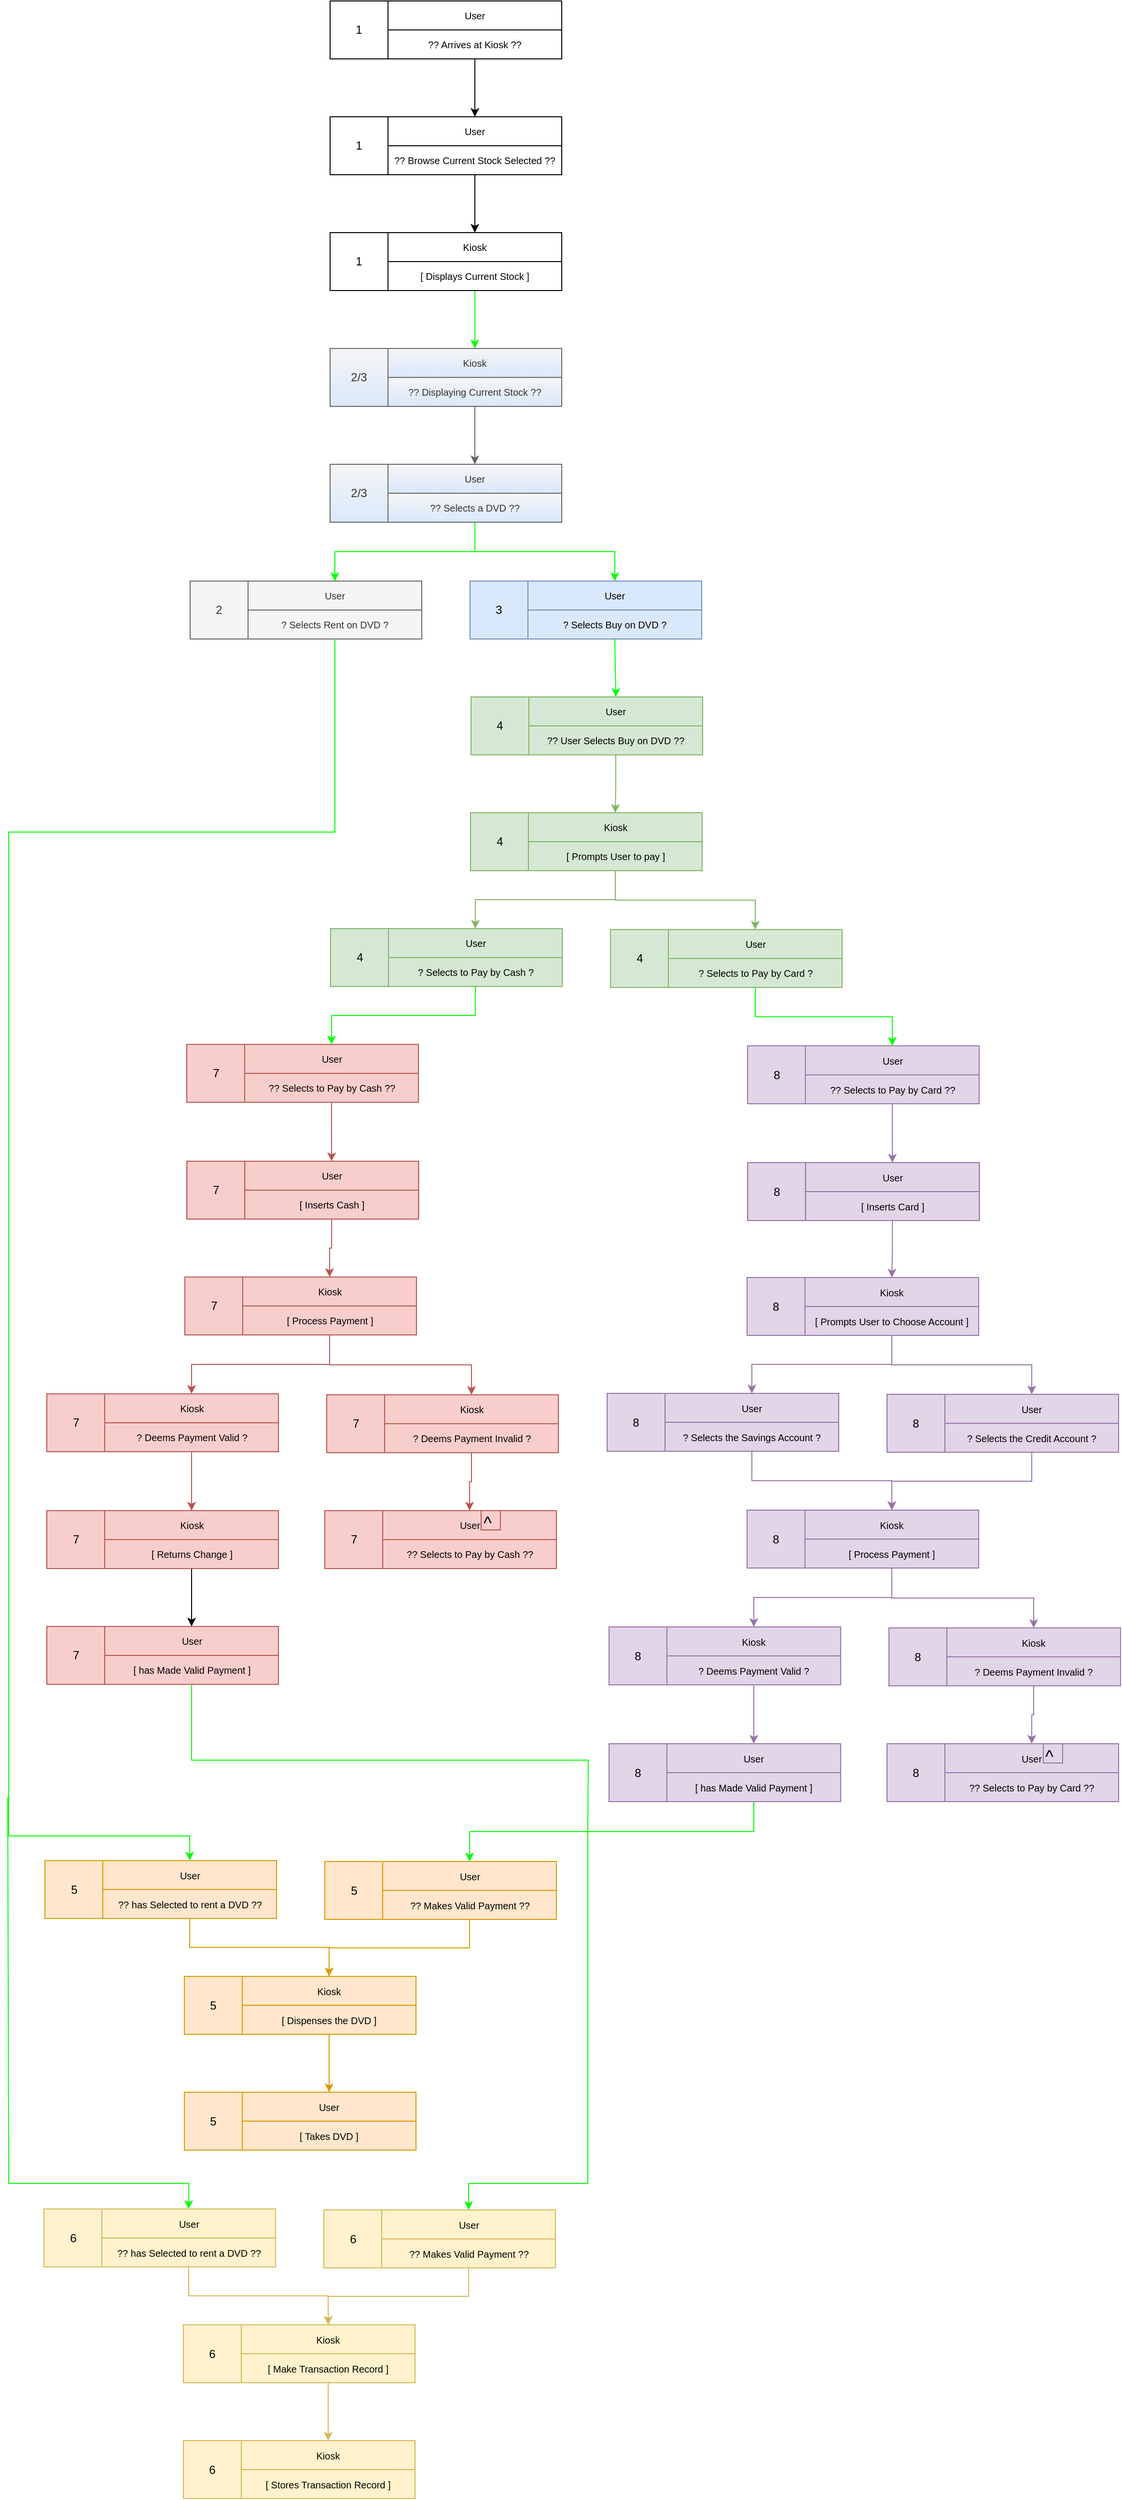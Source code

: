 <mxfile version="11.1.4" type="device"><diagram id="VW8h7AR9d6UCQnMIyFME" name="Page-1"><mxGraphModel dx="2249" dy="747" grid="1" gridSize="10" guides="1" tooltips="1" connect="1" arrows="1" fold="1" page="1" pageScale="1" pageWidth="827" pageHeight="1169" math="0" shadow="0"><root><mxCell id="0"/><mxCell id="1" parent="0"/><mxCell id="rNA3uLsN9g1m54qxnN43-1" value="" style="rounded=0;whiteSpace=wrap;html=1;" parent="1" vertex="1"><mxGeometry x="293" y="59" width="240" height="60" as="geometry"/></mxCell><mxCell id="rNA3uLsN9g1m54qxnN43-2" value="1&lt;span style=&quot;font-family: &amp;#34;helvetica&amp;#34; , &amp;#34;arial&amp;#34; , sans-serif ; font-size: 0px ; white-space: nowrap&quot;&gt;%3CmxGraphModel%3E%3Croot%3E%3CmxCell%20id%3D%220%22%2F%3E%3CmxCell%20id%3D%221%22%20parent%3D%220%22%2F%3E%3CmxCell%20id%3D%222%22%20value%3D%22%22%20style%3D%22rounded%3D0%3BwhiteSpace%3Dwrap%3Bhtml%3D1%3B%22%20vertex%3D%221%22%20parent%3D%221%22%3E%3CmxGeometry%20x%3D%22140%22%20y%3D%22110%22%20width%3D%22180%22%20height%3D%2230%22%20as%3D%22geometry%22%2F%3E%3C%2FmxCell%3E%3C%2Froot%3E%3C%2FmxGraphModel%3E&lt;/span&gt;" style="rounded=0;whiteSpace=wrap;html=1;" parent="1" vertex="1"><mxGeometry x="293" y="59" width="60" height="60" as="geometry"/></mxCell><mxCell id="rNA3uLsN9g1m54qxnN43-3" value="User" style="rounded=0;whiteSpace=wrap;html=1;fontSize=10;" parent="1" vertex="1"><mxGeometry x="353" y="59" width="180" height="30" as="geometry"/></mxCell><mxCell id="rNA3uLsN9g1m54qxnN43-13" style="edgeStyle=orthogonalEdgeStyle;rounded=0;orthogonalLoop=1;jettySize=auto;html=1;exitX=0.5;exitY=1;exitDx=0;exitDy=0;entryX=0.5;entryY=0;entryDx=0;entryDy=0;fontSize=10;" parent="1" source="rNA3uLsN9g1m54qxnN43-4" target="rNA3uLsN9g1m54qxnN43-7" edge="1"><mxGeometry relative="1" as="geometry"/></mxCell><mxCell id="rNA3uLsN9g1m54qxnN43-4" value="?? Arrives at Kiosk ??" style="rounded=0;whiteSpace=wrap;html=1;fontSize=10;" parent="1" vertex="1"><mxGeometry x="353" y="89" width="180" height="30" as="geometry"/></mxCell><mxCell id="rNA3uLsN9g1m54qxnN43-5" value="" style="rounded=0;whiteSpace=wrap;html=1;" parent="1" vertex="1"><mxGeometry x="293" y="179" width="240" height="60" as="geometry"/></mxCell><mxCell id="rNA3uLsN9g1m54qxnN43-6" value="1&lt;span style=&quot;font-family: &amp;#34;helvetica&amp;#34; , &amp;#34;arial&amp;#34; , sans-serif ; font-size: 0px ; white-space: nowrap&quot;&gt;%3CmxGraphModel%3E%3Croot%3E%3CmxCell%20id%3D%220%22%2F%3E%3CmxCell%20id%3D%221%22%20parent%3D%220%22%2F%3E%3CmxCell%20id%3D%222%22%20value%3D%22%22%20style%3D%22rounded%3D0%3BwhiteSpace%3Dwrap%3Bhtml%3D1%3B%22%20vertex%3D%221%22%20parent%3D%221%22%3E%3CmxGeometry%20x%3D%22140%22%20y%3D%22110%22%20width%3D%22180%22%20height%3D%2230%22%20as%3D%22geometry%22%2F%3E%3C%2FmxCell%3E%3C%2Froot%3E%3C%2FmxGraphModel%3E&lt;/span&gt;" style="rounded=0;whiteSpace=wrap;html=1;" parent="1" vertex="1"><mxGeometry x="293" y="179" width="60" height="60" as="geometry"/></mxCell><mxCell id="rNA3uLsN9g1m54qxnN43-7" value="User" style="rounded=0;whiteSpace=wrap;html=1;fontSize=10;" parent="1" vertex="1"><mxGeometry x="353" y="179" width="180" height="30" as="geometry"/></mxCell><mxCell id="rNA3uLsN9g1m54qxnN43-14" style="edgeStyle=orthogonalEdgeStyle;rounded=0;orthogonalLoop=1;jettySize=auto;html=1;exitX=0.5;exitY=1;exitDx=0;exitDy=0;fontSize=10;" parent="1" source="rNA3uLsN9g1m54qxnN43-8" target="rNA3uLsN9g1m54qxnN43-11" edge="1"><mxGeometry relative="1" as="geometry"/></mxCell><mxCell id="rNA3uLsN9g1m54qxnN43-8" value="?? Browse Current Stock Selected ??" style="rounded=0;whiteSpace=wrap;html=1;fontSize=10;" parent="1" vertex="1"><mxGeometry x="353" y="209" width="180" height="30" as="geometry"/></mxCell><mxCell id="rNA3uLsN9g1m54qxnN43-9" value="" style="rounded=0;whiteSpace=wrap;html=1;" parent="1" vertex="1"><mxGeometry x="293" y="299" width="240" height="60" as="geometry"/></mxCell><mxCell id="rNA3uLsN9g1m54qxnN43-10" value="1&lt;span style=&quot;font-family: &amp;#34;helvetica&amp;#34; , &amp;#34;arial&amp;#34; , sans-serif ; font-size: 0px ; white-space: nowrap&quot;&gt;%3CmxGraphModel%3E%3Croot%3E%3CmxCell%20id%3D%220%22%2F%3E%3CmxCell%20id%3D%221%22%20parent%3D%220%22%2F%3E%3CmxCell%20id%3D%222%22%20value%3D%22%22%20style%3D%22rounded%3D0%3BwhiteSpace%3Dwrap%3Bhtml%3D1%3B%22%20vertex%3D%221%22%20parent%3D%221%22%3E%3CmxGeometry%20x%3D%22140%22%20y%3D%22110%22%20width%3D%22180%22%20height%3D%2230%22%20as%3D%22geometry%22%2F%3E%3C%2FmxCell%3E%3C%2Froot%3E%3C%2FmxGraphModel%3E&lt;/span&gt;" style="rounded=0;whiteSpace=wrap;html=1;" parent="1" vertex="1"><mxGeometry x="293" y="299" width="60" height="60" as="geometry"/></mxCell><mxCell id="rNA3uLsN9g1m54qxnN43-11" value="Kiosk" style="rounded=0;whiteSpace=wrap;html=1;fontSize=10;" parent="1" vertex="1"><mxGeometry x="353" y="299" width="180" height="30" as="geometry"/></mxCell><mxCell id="ObKCHX8aBYEaE3utjzhv-15" style="edgeStyle=orthogonalEdgeStyle;rounded=0;jumpStyle=arc;orthogonalLoop=1;jettySize=auto;html=1;exitX=0.5;exitY=1;exitDx=0;exitDy=0;entryX=0.5;entryY=0;entryDx=0;entryDy=0;fillColor=#1ba1e2;strokeColor=#00FF00;" edge="1" parent="1" source="rNA3uLsN9g1m54qxnN43-12" target="ObKCHX8aBYEaE3utjzhv-12"><mxGeometry relative="1" as="geometry"/></mxCell><mxCell id="rNA3uLsN9g1m54qxnN43-12" value="[ Displays Current Stock ]" style="rounded=0;whiteSpace=wrap;html=1;fontSize=10;" parent="1" vertex="1"><mxGeometry x="353" y="329" width="180" height="30" as="geometry"/></mxCell><mxCell id="ObKCHX8aBYEaE3utjzhv-1" value="" style="rounded=0;whiteSpace=wrap;html=1;fillColor=#f5f5f5;strokeColor=#666666;fontColor=#333333;gradientColor=#DAE8FC;" vertex="1" parent="1"><mxGeometry x="293" y="539" width="240" height="60" as="geometry"/></mxCell><mxCell id="ObKCHX8aBYEaE3utjzhv-2" value="2/3" style="rounded=0;whiteSpace=wrap;html=1;fillColor=#F5F5F5;strokeColor=#666666;fontColor=#333333;gradientColor=#DAE8FC;" vertex="1" parent="1"><mxGeometry x="293" y="539" width="60" height="60" as="geometry"/></mxCell><mxCell id="ObKCHX8aBYEaE3utjzhv-3" value="User" style="rounded=0;whiteSpace=wrap;html=1;fontSize=10;fillColor=#f5f5f5;strokeColor=#666666;fontColor=#333333;gradientColor=#DAE8FC;" vertex="1" parent="1"><mxGeometry x="353" y="539" width="180" height="30" as="geometry"/></mxCell><mxCell id="ObKCHX8aBYEaE3utjzhv-5" value="?? Selects a DVD ??" style="rounded=0;whiteSpace=wrap;html=1;fontSize=10;fillColor=#f5f5f5;strokeColor=#666666;fontColor=#333333;gradientColor=#DAE8FC;" vertex="1" parent="1"><mxGeometry x="353" y="569" width="180" height="30" as="geometry"/></mxCell><mxCell id="ObKCHX8aBYEaE3utjzhv-6" value="" style="rounded=0;whiteSpace=wrap;html=1;fillColor=#f5f5f5;strokeColor=#666666;fontColor=#333333;" vertex="1" parent="1"><mxGeometry x="148" y="660" width="240" height="60" as="geometry"/></mxCell><mxCell id="ObKCHX8aBYEaE3utjzhv-7" value="2" style="rounded=0;whiteSpace=wrap;html=1;fillColor=#f5f5f5;strokeColor=#666666;fontColor=#333333;" vertex="1" parent="1"><mxGeometry x="148" y="660" width="60" height="60" as="geometry"/></mxCell><mxCell id="ObKCHX8aBYEaE3utjzhv-8" value="User" style="rounded=0;whiteSpace=wrap;html=1;fontSize=10;fillColor=#f5f5f5;strokeColor=#666666;fontColor=#333333;" vertex="1" parent="1"><mxGeometry x="208" y="660" width="180" height="30" as="geometry"/></mxCell><mxCell id="ObKCHX8aBYEaE3utjzhv-9" value="? Selects Rent on DVD ?" style="rounded=0;whiteSpace=wrap;html=1;fontSize=10;fillColor=#f5f5f5;strokeColor=#666666;fontColor=#333333;" vertex="1" parent="1"><mxGeometry x="208" y="690" width="180" height="30" as="geometry"/></mxCell><mxCell id="ObKCHX8aBYEaE3utjzhv-10" value="" style="rounded=0;whiteSpace=wrap;html=1;fillColor=#f5f5f5;strokeColor=#666666;fontColor=#333333;gradientColor=#DAE8FC;" vertex="1" parent="1"><mxGeometry x="293" y="419" width="240" height="60" as="geometry"/></mxCell><mxCell id="ObKCHX8aBYEaE3utjzhv-11" value="2/3" style="rounded=0;whiteSpace=wrap;html=1;fillColor=#f5f5f5;strokeColor=#666666;fontColor=#333333;gradientColor=#DAE8FC;" vertex="1" parent="1"><mxGeometry x="293" y="419" width="60" height="60" as="geometry"/></mxCell><mxCell id="ObKCHX8aBYEaE3utjzhv-12" value="Kiosk" style="rounded=0;whiteSpace=wrap;html=1;fontSize=10;fillColor=#f5f5f5;strokeColor=#666666;fontColor=#333333;gradientColor=#DAE8FC;" vertex="1" parent="1"><mxGeometry x="353" y="419" width="180" height="30" as="geometry"/></mxCell><mxCell id="ObKCHX8aBYEaE3utjzhv-13" style="edgeStyle=orthogonalEdgeStyle;rounded=0;orthogonalLoop=1;jettySize=auto;html=1;exitX=0.5;exitY=1;exitDx=0;exitDy=0;entryX=0.5;entryY=0;entryDx=0;entryDy=0;fontSize=10;fillColor=#f5f5f5;strokeColor=#666666;" edge="1" parent="1" source="ObKCHX8aBYEaE3utjzhv-14" target="ObKCHX8aBYEaE3utjzhv-3"><mxGeometry relative="1" as="geometry"/></mxCell><mxCell id="ObKCHX8aBYEaE3utjzhv-14" value="?? Displaying Current Stock ??" style="rounded=0;whiteSpace=wrap;html=1;fontSize=10;fillColor=#f5f5f5;strokeColor=#666666;fontColor=#333333;gradientColor=#DAE8FC;" vertex="1" parent="1"><mxGeometry x="353" y="449" width="180" height="30" as="geometry"/></mxCell><mxCell id="ObKCHX8aBYEaE3utjzhv-21" value="" style="rounded=0;whiteSpace=wrap;html=1;fillColor=#dae8fc;strokeColor=#6c8ebf;" vertex="1" parent="1"><mxGeometry x="438" y="660" width="240" height="60" as="geometry"/></mxCell><mxCell id="ObKCHX8aBYEaE3utjzhv-22" value="3" style="rounded=0;whiteSpace=wrap;html=1;fillColor=#dae8fc;strokeColor=#6c8ebf;" vertex="1" parent="1"><mxGeometry x="438" y="660" width="60" height="60" as="geometry"/></mxCell><mxCell id="ObKCHX8aBYEaE3utjzhv-23" value="User" style="rounded=0;whiteSpace=wrap;html=1;fontSize=10;fillColor=#DAE8FC;strokeColor=#6c8ebf;gradientColor=none;" vertex="1" parent="1"><mxGeometry x="498" y="660" width="180" height="30" as="geometry"/></mxCell><mxCell id="ObKCHX8aBYEaE3utjzhv-24" value="? Selects Buy on DVD ?" style="rounded=0;whiteSpace=wrap;html=1;fontSize=10;fillColor=#dae8fc;strokeColor=#6c8ebf;" vertex="1" parent="1"><mxGeometry x="498" y="690" width="180" height="30" as="geometry"/></mxCell><mxCell id="ObKCHX8aBYEaE3utjzhv-32" style="edgeStyle=orthogonalEdgeStyle;rounded=0;jumpStyle=arc;orthogonalLoop=1;jettySize=auto;html=1;exitX=0.5;exitY=1;exitDx=0;exitDy=0;entryX=0.5;entryY=0;entryDx=0;entryDy=0;fillColor=#1ba1e2;strokeColor=#00FF00;" edge="1" parent="1" source="ObKCHX8aBYEaE3utjzhv-5" target="ObKCHX8aBYEaE3utjzhv-23"><mxGeometry relative="1" as="geometry"><mxPoint x="453.138" y="368.793" as="sourcePoint"/><mxPoint x="453.138" y="428.793" as="targetPoint"/></mxGeometry></mxCell><mxCell id="ObKCHX8aBYEaE3utjzhv-33" style="edgeStyle=orthogonalEdgeStyle;rounded=0;jumpStyle=arc;orthogonalLoop=1;jettySize=auto;html=1;exitX=0.5;exitY=1;exitDx=0;exitDy=0;entryX=0.5;entryY=0;entryDx=0;entryDy=0;fillColor=#1ba1e2;strokeColor=#00FF00;" edge="1" parent="1" source="ObKCHX8aBYEaE3utjzhv-5" target="ObKCHX8aBYEaE3utjzhv-8"><mxGeometry relative="1" as="geometry"><mxPoint x="453.138" y="608.793" as="sourcePoint"/><mxPoint x="597.966" y="670.172" as="targetPoint"/></mxGeometry></mxCell><mxCell id="ObKCHX8aBYEaE3utjzhv-36" value="" style="rounded=0;whiteSpace=wrap;html=1;fillColor=#d5e8d4;strokeColor=#82b366;" vertex="1" parent="1"><mxGeometry x="438.5" y="900.017" width="240" height="60" as="geometry"/></mxCell><mxCell id="ObKCHX8aBYEaE3utjzhv-37" value="4" style="rounded=0;whiteSpace=wrap;html=1;fillColor=#d5e8d4;strokeColor=#82b366;" vertex="1" parent="1"><mxGeometry x="438.5" y="900.017" width="60" height="60" as="geometry"/></mxCell><mxCell id="ObKCHX8aBYEaE3utjzhv-38" value="Kiosk" style="rounded=0;whiteSpace=wrap;html=1;fontSize=10;fillColor=#d5e8d4;strokeColor=#82b366;" vertex="1" parent="1"><mxGeometry x="498.5" y="900.017" width="180" height="30" as="geometry"/></mxCell><mxCell id="ObKCHX8aBYEaE3utjzhv-39" style="edgeStyle=orthogonalEdgeStyle;rounded=0;orthogonalLoop=1;jettySize=auto;html=1;exitX=0.5;exitY=1;exitDx=0;exitDy=0;entryX=0.5;entryY=0;entryDx=0;entryDy=0;fontSize=10;fillColor=#d5e8d4;strokeColor=#82b366;" edge="1" parent="1" source="ObKCHX8aBYEaE3utjzhv-41" target="ObKCHX8aBYEaE3utjzhv-49"><mxGeometry relative="1" as="geometry"/></mxCell><mxCell id="ObKCHX8aBYEaE3utjzhv-40" style="edgeStyle=orthogonalEdgeStyle;rounded=0;orthogonalLoop=1;jettySize=auto;html=1;exitX=0.5;exitY=1;exitDx=0;exitDy=0;entryX=0.5;entryY=0;entryDx=0;entryDy=0;fontSize=10;fillColor=#d5e8d4;strokeColor=#82b366;" edge="1" parent="1" source="ObKCHX8aBYEaE3utjzhv-41" target="ObKCHX8aBYEaE3utjzhv-53"><mxGeometry relative="1" as="geometry"/></mxCell><mxCell id="ObKCHX8aBYEaE3utjzhv-41" value="[ Prompts User to pay ]" style="rounded=0;whiteSpace=wrap;html=1;fontSize=10;fillColor=#d5e8d4;strokeColor=#82b366;" vertex="1" parent="1"><mxGeometry x="498.5" y="930.017" width="180" height="30" as="geometry"/></mxCell><mxCell id="ObKCHX8aBYEaE3utjzhv-42" value="" style="rounded=0;whiteSpace=wrap;html=1;fillColor=#d5e8d4;strokeColor=#82b366;" vertex="1" parent="1"><mxGeometry x="439" y="780.017" width="240" height="60" as="geometry"/></mxCell><mxCell id="ObKCHX8aBYEaE3utjzhv-43" value="4" style="rounded=0;whiteSpace=wrap;html=1;fillColor=#d5e8d4;strokeColor=#82b366;" vertex="1" parent="1"><mxGeometry x="439" y="780.017" width="60" height="60" as="geometry"/></mxCell><mxCell id="ObKCHX8aBYEaE3utjzhv-44" value="User" style="rounded=0;whiteSpace=wrap;html=1;fontSize=10;fillColor=#d5e8d4;strokeColor=#82b366;" vertex="1" parent="1"><mxGeometry x="499" y="780.017" width="180" height="30" as="geometry"/></mxCell><mxCell id="ObKCHX8aBYEaE3utjzhv-45" style="edgeStyle=orthogonalEdgeStyle;rounded=0;orthogonalLoop=1;jettySize=auto;html=1;entryX=0.5;entryY=0;entryDx=0;entryDy=0;fontSize=10;fillColor=#d5e8d4;strokeColor=#82b366;" edge="1" parent="1" source="ObKCHX8aBYEaE3utjzhv-46" target="ObKCHX8aBYEaE3utjzhv-38"><mxGeometry relative="1" as="geometry"/></mxCell><mxCell id="ObKCHX8aBYEaE3utjzhv-46" value="?? User Selects Buy on DVD ??" style="rounded=0;whiteSpace=wrap;html=1;fontSize=10;fillColor=#d5e8d4;strokeColor=#82b366;" vertex="1" parent="1"><mxGeometry x="499" y="810.017" width="180" height="30" as="geometry"/></mxCell><mxCell id="ObKCHX8aBYEaE3utjzhv-47" value="" style="rounded=0;whiteSpace=wrap;html=1;fillColor=#d5e8d4;strokeColor=#82b366;" vertex="1" parent="1"><mxGeometry x="293.5" y="1020.017" width="240" height="60" as="geometry"/></mxCell><mxCell id="ObKCHX8aBYEaE3utjzhv-48" value="4" style="rounded=0;whiteSpace=wrap;html=1;fillColor=#d5e8d4;strokeColor=#82b366;" vertex="1" parent="1"><mxGeometry x="293.5" y="1020.017" width="60" height="60" as="geometry"/></mxCell><mxCell id="ObKCHX8aBYEaE3utjzhv-49" value="User" style="rounded=0;whiteSpace=wrap;html=1;fontSize=10;fillColor=#d5e8d4;strokeColor=#82b366;" vertex="1" parent="1"><mxGeometry x="353.5" y="1020.017" width="180" height="30" as="geometry"/></mxCell><mxCell id="ObKCHX8aBYEaE3utjzhv-50" value="? Selects to Pay by Cash ?" style="rounded=0;whiteSpace=wrap;html=1;fontSize=10;fillColor=#d5e8d4;strokeColor=#82b366;" vertex="1" parent="1"><mxGeometry x="353.5" y="1050.017" width="180" height="30" as="geometry"/></mxCell><mxCell id="ObKCHX8aBYEaE3utjzhv-51" value="" style="rounded=0;whiteSpace=wrap;html=1;fillColor=#d5e8d4;strokeColor=#82b366;" vertex="1" parent="1"><mxGeometry x="583.5" y="1021.017" width="240" height="60" as="geometry"/></mxCell><mxCell id="ObKCHX8aBYEaE3utjzhv-52" value="4" style="rounded=0;whiteSpace=wrap;html=1;fillColor=#d5e8d4;strokeColor=#82b366;" vertex="1" parent="1"><mxGeometry x="583.5" y="1021.017" width="60" height="60" as="geometry"/></mxCell><mxCell id="ObKCHX8aBYEaE3utjzhv-53" value="User" style="rounded=0;whiteSpace=wrap;html=1;fontSize=10;fillColor=#d5e8d4;strokeColor=#82b366;" vertex="1" parent="1"><mxGeometry x="643.5" y="1021.017" width="180" height="30" as="geometry"/></mxCell><mxCell id="ObKCHX8aBYEaE3utjzhv-54" value="? Selects to Pay by Card ?" style="rounded=0;whiteSpace=wrap;html=1;fontSize=10;fillColor=#d5e8d4;strokeColor=#82b366;" vertex="1" parent="1"><mxGeometry x="643.5" y="1051.017" width="180" height="30" as="geometry"/></mxCell><mxCell id="ObKCHX8aBYEaE3utjzhv-55" value="" style="rounded=0;whiteSpace=wrap;html=1;fillColor=#f8cecc;strokeColor=#b85450;" vertex="1" parent="1"><mxGeometry x="144.5" y="1140" width="240" height="60" as="geometry"/></mxCell><mxCell id="ObKCHX8aBYEaE3utjzhv-56" value="7" style="rounded=0;whiteSpace=wrap;html=1;fillColor=#f8cecc;strokeColor=#b85450;" vertex="1" parent="1"><mxGeometry x="144.5" y="1140" width="60" height="60" as="geometry"/></mxCell><mxCell id="ObKCHX8aBYEaE3utjzhv-57" value="User" style="rounded=0;whiteSpace=wrap;html=1;fontSize=10;fillColor=#f8cecc;strokeColor=#b85450;" vertex="1" parent="1"><mxGeometry x="204.5" y="1140" width="180" height="30" as="geometry"/></mxCell><mxCell id="ObKCHX8aBYEaE3utjzhv-58" style="edgeStyle=orthogonalEdgeStyle;rounded=0;orthogonalLoop=1;jettySize=auto;html=1;exitX=0.5;exitY=1;exitDx=0;exitDy=0;fontSize=10;fillColor=#f8cecc;strokeColor=#b85450;" edge="1" parent="1" source="ObKCHX8aBYEaE3utjzhv-59" target="ObKCHX8aBYEaE3utjzhv-62"><mxGeometry relative="1" as="geometry"/></mxCell><mxCell id="ObKCHX8aBYEaE3utjzhv-59" value="?? Selects to Pay by Cash ??" style="rounded=0;whiteSpace=wrap;html=1;fontSize=10;fillColor=#f8cecc;strokeColor=#b85450;" vertex="1" parent="1"><mxGeometry x="204.5" y="1170" width="180" height="30" as="geometry"/></mxCell><mxCell id="ObKCHX8aBYEaE3utjzhv-60" value="" style="rounded=0;whiteSpace=wrap;html=1;fillColor=#f8cecc;strokeColor=#b85450;" vertex="1" parent="1"><mxGeometry x="144.643" y="1261" width="240" height="60" as="geometry"/></mxCell><mxCell id="ObKCHX8aBYEaE3utjzhv-61" value="7" style="rounded=0;whiteSpace=wrap;html=1;fillColor=#f8cecc;strokeColor=#b85450;" vertex="1" parent="1"><mxGeometry x="144.643" y="1261" width="60" height="60" as="geometry"/></mxCell><mxCell id="ObKCHX8aBYEaE3utjzhv-62" value="User" style="rounded=0;whiteSpace=wrap;html=1;fontSize=10;fillColor=#f8cecc;strokeColor=#b85450;" vertex="1" parent="1"><mxGeometry x="204.643" y="1261" width="180" height="30" as="geometry"/></mxCell><mxCell id="ObKCHX8aBYEaE3utjzhv-63" style="edgeStyle=orthogonalEdgeStyle;rounded=0;orthogonalLoop=1;jettySize=auto;html=1;exitX=0.5;exitY=1;exitDx=0;exitDy=0;entryX=0.5;entryY=0;entryDx=0;entryDy=0;fontSize=10;fillColor=#f8cecc;strokeColor=#b85450;" edge="1" parent="1" source="ObKCHX8aBYEaE3utjzhv-64" target="ObKCHX8aBYEaE3utjzhv-67"><mxGeometry relative="1" as="geometry"/></mxCell><mxCell id="ObKCHX8aBYEaE3utjzhv-64" value="[ Inserts Cash ]" style="rounded=0;whiteSpace=wrap;html=1;fontSize=10;fillColor=#f8cecc;strokeColor=#b85450;" vertex="1" parent="1"><mxGeometry x="204.643" y="1291" width="180" height="30" as="geometry"/></mxCell><mxCell id="ObKCHX8aBYEaE3utjzhv-65" value="" style="rounded=0;whiteSpace=wrap;html=1;fillColor=#f8cecc;strokeColor=#b85450;" vertex="1" parent="1"><mxGeometry x="142.5" y="1381" width="240" height="60" as="geometry"/></mxCell><mxCell id="ObKCHX8aBYEaE3utjzhv-66" value="7" style="rounded=0;whiteSpace=wrap;html=1;fillColor=#f8cecc;strokeColor=#b85450;" vertex="1" parent="1"><mxGeometry x="142.5" y="1381" width="60" height="60" as="geometry"/></mxCell><mxCell id="ObKCHX8aBYEaE3utjzhv-67" value="Kiosk" style="rounded=0;whiteSpace=wrap;html=1;fontSize=10;fillColor=#f8cecc;strokeColor=#b85450;" vertex="1" parent="1"><mxGeometry x="202.5" y="1381" width="180" height="30" as="geometry"/></mxCell><mxCell id="ObKCHX8aBYEaE3utjzhv-68" style="edgeStyle=orthogonalEdgeStyle;rounded=0;orthogonalLoop=1;jettySize=auto;html=1;exitX=0.5;exitY=1;exitDx=0;exitDy=0;entryX=0.5;entryY=0;entryDx=0;entryDy=0;fontSize=10;fillColor=#f8cecc;strokeColor=#b85450;" edge="1" parent="1" source="ObKCHX8aBYEaE3utjzhv-70" target="ObKCHX8aBYEaE3utjzhv-78"><mxGeometry relative="1" as="geometry"/></mxCell><mxCell id="ObKCHX8aBYEaE3utjzhv-69" style="edgeStyle=orthogonalEdgeStyle;rounded=0;orthogonalLoop=1;jettySize=auto;html=1;exitX=0.5;exitY=1;exitDx=0;exitDy=0;entryX=0.5;entryY=0;entryDx=0;entryDy=0;fontSize=10;fillColor=#f8cecc;strokeColor=#b85450;" edge="1" parent="1" source="ObKCHX8aBYEaE3utjzhv-70" target="ObKCHX8aBYEaE3utjzhv-73"><mxGeometry relative="1" as="geometry"/></mxCell><mxCell id="ObKCHX8aBYEaE3utjzhv-70" value="[ Process Payment ]" style="rounded=0;whiteSpace=wrap;html=1;fontSize=10;fillColor=#f8cecc;strokeColor=#b85450;" vertex="1" parent="1"><mxGeometry x="202.5" y="1411" width="180" height="30" as="geometry"/></mxCell><mxCell id="ObKCHX8aBYEaE3utjzhv-71" value="" style="rounded=0;whiteSpace=wrap;html=1;fillColor=#f8cecc;strokeColor=#b85450;" vertex="1" parent="1"><mxGeometry x="-0.5" y="1502" width="240" height="60" as="geometry"/></mxCell><mxCell id="ObKCHX8aBYEaE3utjzhv-72" value="7" style="rounded=0;whiteSpace=wrap;html=1;fillColor=#f8cecc;strokeColor=#b85450;" vertex="1" parent="1"><mxGeometry x="-0.5" y="1502" width="60" height="60" as="geometry"/></mxCell><mxCell id="ObKCHX8aBYEaE3utjzhv-73" value="Kiosk" style="rounded=0;whiteSpace=wrap;html=1;fontSize=10;fillColor=#f8cecc;strokeColor=#b85450;" vertex="1" parent="1"><mxGeometry x="59.5" y="1502" width="180" height="30" as="geometry"/></mxCell><mxCell id="ObKCHX8aBYEaE3utjzhv-74" style="edgeStyle=orthogonalEdgeStyle;rounded=0;orthogonalLoop=1;jettySize=auto;html=1;exitX=0.5;exitY=1;exitDx=0;exitDy=0;fontSize=10;fillColor=#f8cecc;strokeColor=#b85450;" edge="1" parent="1" source="ObKCHX8aBYEaE3utjzhv-75" target="ObKCHX8aBYEaE3utjzhv-87"><mxGeometry relative="1" as="geometry"/></mxCell><mxCell id="ObKCHX8aBYEaE3utjzhv-75" value="? Deems Payment Valid ?" style="rounded=0;whiteSpace=wrap;html=1;fontSize=10;fillColor=#f8cecc;strokeColor=#b85450;" vertex="1" parent="1"><mxGeometry x="59.5" y="1532" width="180" height="30" as="geometry"/></mxCell><mxCell id="ObKCHX8aBYEaE3utjzhv-76" value="" style="rounded=0;whiteSpace=wrap;html=1;fillColor=#f8cecc;strokeColor=#b85450;" vertex="1" parent="1"><mxGeometry x="289.5" y="1503" width="240" height="60" as="geometry"/></mxCell><mxCell id="ObKCHX8aBYEaE3utjzhv-77" value="7" style="rounded=0;whiteSpace=wrap;html=1;fillColor=#f8cecc;strokeColor=#b85450;" vertex="1" parent="1"><mxGeometry x="289.5" y="1503" width="60" height="60" as="geometry"/></mxCell><mxCell id="ObKCHX8aBYEaE3utjzhv-78" value="Kiosk" style="rounded=0;whiteSpace=wrap;html=1;fontSize=10;fillColor=#f8cecc;strokeColor=#b85450;" vertex="1" parent="1"><mxGeometry x="349.5" y="1503" width="180" height="30" as="geometry"/></mxCell><mxCell id="ObKCHX8aBYEaE3utjzhv-79" style="edgeStyle=orthogonalEdgeStyle;rounded=0;orthogonalLoop=1;jettySize=auto;html=1;exitX=0.5;exitY=1;exitDx=0;exitDy=0;fontSize=10;fillColor=#f8cecc;strokeColor=#b85450;" edge="1" parent="1" source="ObKCHX8aBYEaE3utjzhv-80" target="ObKCHX8aBYEaE3utjzhv-83"><mxGeometry relative="1" as="geometry"/></mxCell><mxCell id="ObKCHX8aBYEaE3utjzhv-80" value="? Deems Payment Invalid ?" style="rounded=0;whiteSpace=wrap;html=1;fontSize=10;fillColor=#f8cecc;strokeColor=#b85450;" vertex="1" parent="1"><mxGeometry x="349.5" y="1533" width="180" height="30" as="geometry"/></mxCell><mxCell id="ObKCHX8aBYEaE3utjzhv-81" value="" style="rounded=0;whiteSpace=wrap;html=1;fillColor=#f8cecc;strokeColor=#b85450;" vertex="1" parent="1"><mxGeometry x="287.5" y="1623" width="240" height="60" as="geometry"/></mxCell><mxCell id="ObKCHX8aBYEaE3utjzhv-82" value="7" style="rounded=0;whiteSpace=wrap;html=1;fillColor=#f8cecc;strokeColor=#b85450;" vertex="1" parent="1"><mxGeometry x="287.5" y="1623" width="60" height="60" as="geometry"/></mxCell><mxCell id="ObKCHX8aBYEaE3utjzhv-83" value="User" style="rounded=0;whiteSpace=wrap;html=1;fontSize=10;fillColor=#f8cecc;strokeColor=#b85450;" vertex="1" parent="1"><mxGeometry x="347.5" y="1623" width="180" height="30" as="geometry"/></mxCell><mxCell id="ObKCHX8aBYEaE3utjzhv-84" value="?? Selects to Pay by Cash ??" style="rounded=0;whiteSpace=wrap;html=1;fontSize=10;fillColor=#f8cecc;strokeColor=#b85450;" vertex="1" parent="1"><mxGeometry x="347.5" y="1653" width="180" height="30" as="geometry"/></mxCell><mxCell id="ObKCHX8aBYEaE3utjzhv-85" value="" style="rounded=0;whiteSpace=wrap;html=1;fillColor=#f8cecc;strokeColor=#b85450;" vertex="1" parent="1"><mxGeometry x="-0.5" y="1623" width="240" height="60" as="geometry"/></mxCell><mxCell id="ObKCHX8aBYEaE3utjzhv-86" value="7" style="rounded=0;whiteSpace=wrap;html=1;fillColor=#f8cecc;strokeColor=#b85450;" vertex="1" parent="1"><mxGeometry x="-0.5" y="1623" width="60" height="60" as="geometry"/></mxCell><mxCell id="ObKCHX8aBYEaE3utjzhv-87" value="Kiosk" style="rounded=0;whiteSpace=wrap;html=1;fontSize=10;fillColor=#f8cecc;strokeColor=#b85450;" vertex="1" parent="1"><mxGeometry x="59.5" y="1623" width="180" height="30" as="geometry"/></mxCell><mxCell id="ObKCHX8aBYEaE3utjzhv-88" style="edgeStyle=orthogonalEdgeStyle;rounded=0;orthogonalLoop=1;jettySize=auto;html=1;exitX=0.5;exitY=1;exitDx=0;exitDy=0;entryX=0.5;entryY=0;entryDx=0;entryDy=0;fontSize=10;" edge="1" parent="1" source="ObKCHX8aBYEaE3utjzhv-89" target="ObKCHX8aBYEaE3utjzhv-93"><mxGeometry relative="1" as="geometry"/></mxCell><mxCell id="ObKCHX8aBYEaE3utjzhv-89" value="[ Returns Change ]" style="rounded=0;whiteSpace=wrap;html=1;fontSize=10;fillColor=#f8cecc;strokeColor=#b85450;" vertex="1" parent="1"><mxGeometry x="59.5" y="1653" width="180" height="30" as="geometry"/></mxCell><mxCell id="ObKCHX8aBYEaE3utjzhv-90" value="&lt;font style=&quot;font-size: 18px&quot;&gt;^&lt;/font&gt;" style="text;html=1;resizable=0;points=[];autosize=1;align=left;verticalAlign=top;spacingTop=-4;fontSize=10;fillColor=#f8cecc;strokeColor=#b85450;" vertex="1" parent="1"><mxGeometry x="449.5" y="1623" width="20" height="20" as="geometry"/></mxCell><mxCell id="ObKCHX8aBYEaE3utjzhv-91" value="" style="rounded=0;whiteSpace=wrap;html=1;fillColor=#f8cecc;strokeColor=#b85450;" vertex="1" parent="1"><mxGeometry x="-0.5" y="1743" width="240" height="60" as="geometry"/></mxCell><mxCell id="ObKCHX8aBYEaE3utjzhv-92" value="7" style="rounded=0;whiteSpace=wrap;html=1;fillColor=#f8cecc;strokeColor=#b85450;" vertex="1" parent="1"><mxGeometry x="-0.5" y="1743" width="60" height="60" as="geometry"/></mxCell><mxCell id="ObKCHX8aBYEaE3utjzhv-93" value="User" style="rounded=0;whiteSpace=wrap;html=1;fontSize=10;fillColor=#f8cecc;strokeColor=#b85450;" vertex="1" parent="1"><mxGeometry x="59.5" y="1743" width="180" height="30" as="geometry"/></mxCell><mxCell id="ObKCHX8aBYEaE3utjzhv-94" value="[ has Made Valid Payment ]" style="rounded=0;whiteSpace=wrap;html=1;fontSize=10;fillColor=#f8cecc;strokeColor=#b85450;" vertex="1" parent="1"><mxGeometry x="59.5" y="1773" width="180" height="30" as="geometry"/></mxCell><mxCell id="ObKCHX8aBYEaE3utjzhv-95" value="" style="rounded=0;whiteSpace=wrap;html=1;fillColor=#e1d5e7;strokeColor=#9673a6;" vertex="1" parent="1"><mxGeometry x="725" y="1381.5" width="240" height="60" as="geometry"/></mxCell><mxCell id="ObKCHX8aBYEaE3utjzhv-96" value="8" style="rounded=0;whiteSpace=wrap;html=1;fillColor=#e1d5e7;strokeColor=#9673a6;" vertex="1" parent="1"><mxGeometry x="725" y="1381.5" width="60" height="60" as="geometry"/></mxCell><mxCell id="ObKCHX8aBYEaE3utjzhv-97" value="Kiosk" style="rounded=0;whiteSpace=wrap;html=1;fontSize=10;fillColor=#e1d5e7;strokeColor=#9673a6;" vertex="1" parent="1"><mxGeometry x="785" y="1381.5" width="180" height="30" as="geometry"/></mxCell><mxCell id="ObKCHX8aBYEaE3utjzhv-98" style="edgeStyle=orthogonalEdgeStyle;rounded=0;orthogonalLoop=1;jettySize=auto;html=1;exitX=0.5;exitY=1;exitDx=0;exitDy=0;entryX=0.5;entryY=0;entryDx=0;entryDy=0;fontSize=10;fillColor=#e1d5e7;strokeColor=#9673a6;" edge="1" parent="1" source="ObKCHX8aBYEaE3utjzhv-100" target="ObKCHX8aBYEaE3utjzhv-108"><mxGeometry relative="1" as="geometry"/></mxCell><mxCell id="ObKCHX8aBYEaE3utjzhv-99" style="edgeStyle=orthogonalEdgeStyle;rounded=0;orthogonalLoop=1;jettySize=auto;html=1;exitX=0.5;exitY=1;exitDx=0;exitDy=0;entryX=0.5;entryY=0;entryDx=0;entryDy=0;fontSize=10;fillColor=#e1d5e7;strokeColor=#9673a6;" edge="1" parent="1" source="ObKCHX8aBYEaE3utjzhv-100" target="ObKCHX8aBYEaE3utjzhv-113"><mxGeometry relative="1" as="geometry"/></mxCell><mxCell id="ObKCHX8aBYEaE3utjzhv-100" value="[ Prompts User to Choose Account ]" style="rounded=0;whiteSpace=wrap;html=1;fontSize=10;fillColor=#e1d5e7;strokeColor=#9673a6;" vertex="1" parent="1"><mxGeometry x="785" y="1411.5" width="180" height="30" as="geometry"/></mxCell><mxCell id="ObKCHX8aBYEaE3utjzhv-101" value="" style="rounded=0;whiteSpace=wrap;html=1;fillColor=#e1d5e7;strokeColor=#9673a6;" vertex="1" parent="1"><mxGeometry x="725.5" y="1141.5" width="240" height="60" as="geometry"/></mxCell><mxCell id="ObKCHX8aBYEaE3utjzhv-102" value="8" style="rounded=0;whiteSpace=wrap;html=1;fillColor=#e1d5e7;strokeColor=#9673a6;" vertex="1" parent="1"><mxGeometry x="725.5" y="1141.5" width="60" height="60" as="geometry"/></mxCell><mxCell id="ObKCHX8aBYEaE3utjzhv-103" value="User" style="rounded=0;whiteSpace=wrap;html=1;fontSize=10;fillColor=#e1d5e7;strokeColor=#9673a6;" vertex="1" parent="1"><mxGeometry x="785.5" y="1141.5" width="180" height="30" as="geometry"/></mxCell><mxCell id="ObKCHX8aBYEaE3utjzhv-104" style="edgeStyle=orthogonalEdgeStyle;rounded=0;orthogonalLoop=1;jettySize=auto;html=1;exitX=0.5;exitY=1;exitDx=0;exitDy=0;fontSize=10;fillColor=#e1d5e7;strokeColor=#9673a6;" edge="1" parent="1" source="ObKCHX8aBYEaE3utjzhv-105" target="ObKCHX8aBYEaE3utjzhv-118"><mxGeometry relative="1" as="geometry"/></mxCell><mxCell id="ObKCHX8aBYEaE3utjzhv-105" value="?? Selects to Pay by Card ??" style="rounded=0;whiteSpace=wrap;html=1;fontSize=10;fillColor=#e1d5e7;strokeColor=#9673a6;" vertex="1" parent="1"><mxGeometry x="785.5" y="1171.5" width="180" height="30" as="geometry"/></mxCell><mxCell id="ObKCHX8aBYEaE3utjzhv-106" value="" style="rounded=0;whiteSpace=wrap;html=1;fillColor=#e1d5e7;strokeColor=#9673a6;" vertex="1" parent="1"><mxGeometry x="580" y="1501.5" width="240" height="60" as="geometry"/></mxCell><mxCell id="ObKCHX8aBYEaE3utjzhv-107" value="8" style="rounded=0;whiteSpace=wrap;html=1;fillColor=#e1d5e7;strokeColor=#9673a6;" vertex="1" parent="1"><mxGeometry x="580" y="1501.5" width="60" height="60" as="geometry"/></mxCell><mxCell id="ObKCHX8aBYEaE3utjzhv-108" value="User" style="rounded=0;whiteSpace=wrap;html=1;fontSize=10;fillColor=#e1d5e7;strokeColor=#9673a6;" vertex="1" parent="1"><mxGeometry x="640" y="1501.5" width="180" height="30" as="geometry"/></mxCell><mxCell id="ObKCHX8aBYEaE3utjzhv-109" style="edgeStyle=orthogonalEdgeStyle;rounded=0;orthogonalLoop=1;jettySize=auto;html=1;fontSize=10;fillColor=#e1d5e7;strokeColor=#9673a6;" edge="1" parent="1" source="ObKCHX8aBYEaE3utjzhv-110" target="ObKCHX8aBYEaE3utjzhv-123"><mxGeometry relative="1" as="geometry"/></mxCell><mxCell id="ObKCHX8aBYEaE3utjzhv-110" value="? Selects the Savings Account ?" style="rounded=0;whiteSpace=wrap;html=1;fontSize=10;fillColor=#e1d5e7;strokeColor=#9673a6;" vertex="1" parent="1"><mxGeometry x="640" y="1531.5" width="180" height="30" as="geometry"/></mxCell><mxCell id="ObKCHX8aBYEaE3utjzhv-111" value="" style="rounded=0;whiteSpace=wrap;html=1;fillColor=#e1d5e7;strokeColor=#9673a6;" vertex="1" parent="1"><mxGeometry x="870" y="1502.5" width="240" height="60" as="geometry"/></mxCell><mxCell id="ObKCHX8aBYEaE3utjzhv-112" value="8" style="rounded=0;whiteSpace=wrap;html=1;fillColor=#e1d5e7;strokeColor=#9673a6;" vertex="1" parent="1"><mxGeometry x="870" y="1502.5" width="60" height="60" as="geometry"/></mxCell><mxCell id="ObKCHX8aBYEaE3utjzhv-113" value="User" style="rounded=0;whiteSpace=wrap;html=1;fontSize=10;fillColor=#e1d5e7;strokeColor=#9673a6;" vertex="1" parent="1"><mxGeometry x="930" y="1502.5" width="180" height="30" as="geometry"/></mxCell><mxCell id="ObKCHX8aBYEaE3utjzhv-114" style="edgeStyle=orthogonalEdgeStyle;rounded=0;orthogonalLoop=1;jettySize=auto;html=1;entryX=0.5;entryY=0;entryDx=0;entryDy=0;fontSize=10;fillColor=#e1d5e7;strokeColor=#9673a6;" edge="1" parent="1" source="ObKCHX8aBYEaE3utjzhv-115" target="ObKCHX8aBYEaE3utjzhv-123"><mxGeometry relative="1" as="geometry"/></mxCell><mxCell id="ObKCHX8aBYEaE3utjzhv-115" value="? Selects the Credit Account ?" style="rounded=0;whiteSpace=wrap;html=1;fontSize=10;fillColor=#e1d5e7;strokeColor=#9673a6;" vertex="1" parent="1"><mxGeometry x="930" y="1532.5" width="180" height="30" as="geometry"/></mxCell><mxCell id="ObKCHX8aBYEaE3utjzhv-116" value="" style="rounded=0;whiteSpace=wrap;html=1;fillColor=#e1d5e7;strokeColor=#9673a6;" vertex="1" parent="1"><mxGeometry x="725.643" y="1262.5" width="240" height="60" as="geometry"/></mxCell><mxCell id="ObKCHX8aBYEaE3utjzhv-117" value="8" style="rounded=0;whiteSpace=wrap;html=1;fillColor=#e1d5e7;strokeColor=#9673a6;" vertex="1" parent="1"><mxGeometry x="725.643" y="1262.5" width="60" height="60" as="geometry"/></mxCell><mxCell id="ObKCHX8aBYEaE3utjzhv-118" value="User" style="rounded=0;whiteSpace=wrap;html=1;fontSize=10;fillColor=#e1d5e7;strokeColor=#9673a6;" vertex="1" parent="1"><mxGeometry x="785.643" y="1262.5" width="180" height="30" as="geometry"/></mxCell><mxCell id="ObKCHX8aBYEaE3utjzhv-119" style="edgeStyle=orthogonalEdgeStyle;rounded=0;orthogonalLoop=1;jettySize=auto;html=1;fontSize=10;fillColor=#e1d5e7;strokeColor=#9673a6;" edge="1" parent="1" source="ObKCHX8aBYEaE3utjzhv-120" target="ObKCHX8aBYEaE3utjzhv-97"><mxGeometry relative="1" as="geometry"/></mxCell><mxCell id="ObKCHX8aBYEaE3utjzhv-120" value="[ Inserts Card ]" style="rounded=0;whiteSpace=wrap;html=1;fontSize=10;fillColor=#e1d5e7;strokeColor=#9673a6;" vertex="1" parent="1"><mxGeometry x="785.643" y="1292.5" width="180" height="30" as="geometry"/></mxCell><mxCell id="ObKCHX8aBYEaE3utjzhv-121" value="" style="rounded=0;whiteSpace=wrap;html=1;fillColor=#e1d5e7;strokeColor=#9673a6;" vertex="1" parent="1"><mxGeometry x="725" y="1622.5" width="240" height="60" as="geometry"/></mxCell><mxCell id="ObKCHX8aBYEaE3utjzhv-122" value="8" style="rounded=0;whiteSpace=wrap;html=1;fillColor=#e1d5e7;strokeColor=#9673a6;" vertex="1" parent="1"><mxGeometry x="725" y="1622.5" width="60" height="60" as="geometry"/></mxCell><mxCell id="ObKCHX8aBYEaE3utjzhv-123" value="Kiosk" style="rounded=0;whiteSpace=wrap;html=1;fontSize=10;fillColor=#e1d5e7;strokeColor=#9673a6;" vertex="1" parent="1"><mxGeometry x="785" y="1622.5" width="180" height="30" as="geometry"/></mxCell><mxCell id="ObKCHX8aBYEaE3utjzhv-124" style="edgeStyle=orthogonalEdgeStyle;rounded=0;orthogonalLoop=1;jettySize=auto;html=1;exitX=0.5;exitY=1;exitDx=0;exitDy=0;entryX=0.5;entryY=0;entryDx=0;entryDy=0;fontSize=10;fillColor=#e1d5e7;strokeColor=#9673a6;" edge="1" parent="1" source="ObKCHX8aBYEaE3utjzhv-126" target="ObKCHX8aBYEaE3utjzhv-134"><mxGeometry relative="1" as="geometry"/></mxCell><mxCell id="ObKCHX8aBYEaE3utjzhv-125" style="edgeStyle=orthogonalEdgeStyle;rounded=0;orthogonalLoop=1;jettySize=auto;html=1;exitX=0.5;exitY=1;exitDx=0;exitDy=0;entryX=0.5;entryY=0;entryDx=0;entryDy=0;fontSize=10;fillColor=#e1d5e7;strokeColor=#9673a6;" edge="1" parent="1" source="ObKCHX8aBYEaE3utjzhv-126" target="ObKCHX8aBYEaE3utjzhv-129"><mxGeometry relative="1" as="geometry"/></mxCell><mxCell id="ObKCHX8aBYEaE3utjzhv-126" value="[ Process Payment ]" style="rounded=0;whiteSpace=wrap;html=1;fontSize=10;fillColor=#e1d5e7;strokeColor=#9673a6;" vertex="1" parent="1"><mxGeometry x="785" y="1652.5" width="180" height="30" as="geometry"/></mxCell><mxCell id="ObKCHX8aBYEaE3utjzhv-127" value="" style="rounded=0;whiteSpace=wrap;html=1;fillColor=#e1d5e7;strokeColor=#9673a6;" vertex="1" parent="1"><mxGeometry x="582" y="1743.5" width="240" height="60" as="geometry"/></mxCell><mxCell id="ObKCHX8aBYEaE3utjzhv-128" value="8" style="rounded=0;whiteSpace=wrap;html=1;fillColor=#e1d5e7;strokeColor=#9673a6;" vertex="1" parent="1"><mxGeometry x="582" y="1743.5" width="60" height="60" as="geometry"/></mxCell><mxCell id="ObKCHX8aBYEaE3utjzhv-129" value="Kiosk" style="rounded=0;whiteSpace=wrap;html=1;fontSize=10;fillColor=#e1d5e7;strokeColor=#9673a6;" vertex="1" parent="1"><mxGeometry x="642" y="1743.5" width="180" height="30" as="geometry"/></mxCell><mxCell id="ObKCHX8aBYEaE3utjzhv-130" style="edgeStyle=orthogonalEdgeStyle;rounded=0;orthogonalLoop=1;jettySize=auto;html=1;exitX=0.5;exitY=1;exitDx=0;exitDy=0;fontSize=10;fillColor=#e1d5e7;strokeColor=#9673a6;" edge="1" parent="1" source="ObKCHX8aBYEaE3utjzhv-131" target="ObKCHX8aBYEaE3utjzhv-143"><mxGeometry relative="1" as="geometry"/></mxCell><mxCell id="ObKCHX8aBYEaE3utjzhv-131" value="? Deems Payment Valid ?" style="rounded=0;whiteSpace=wrap;html=1;fontSize=10;fillColor=#e1d5e7;strokeColor=#9673a6;" vertex="1" parent="1"><mxGeometry x="642" y="1773.5" width="180" height="30" as="geometry"/></mxCell><mxCell id="ObKCHX8aBYEaE3utjzhv-132" value="" style="rounded=0;whiteSpace=wrap;html=1;fillColor=#e1d5e7;strokeColor=#9673a6;" vertex="1" parent="1"><mxGeometry x="872" y="1744.5" width="240" height="60" as="geometry"/></mxCell><mxCell id="ObKCHX8aBYEaE3utjzhv-133" value="8" style="rounded=0;whiteSpace=wrap;html=1;fillColor=#e1d5e7;strokeColor=#9673a6;" vertex="1" parent="1"><mxGeometry x="872" y="1744.5" width="60" height="60" as="geometry"/></mxCell><mxCell id="ObKCHX8aBYEaE3utjzhv-134" value="Kiosk" style="rounded=0;whiteSpace=wrap;html=1;fontSize=10;fillColor=#e1d5e7;strokeColor=#9673a6;" vertex="1" parent="1"><mxGeometry x="932" y="1744.5" width="180" height="30" as="geometry"/></mxCell><mxCell id="ObKCHX8aBYEaE3utjzhv-135" style="edgeStyle=orthogonalEdgeStyle;rounded=0;orthogonalLoop=1;jettySize=auto;html=1;exitX=0.5;exitY=1;exitDx=0;exitDy=0;fontSize=10;fillColor=#e1d5e7;strokeColor=#9673a6;" edge="1" parent="1" source="ObKCHX8aBYEaE3utjzhv-136" target="ObKCHX8aBYEaE3utjzhv-139"><mxGeometry relative="1" as="geometry"/></mxCell><mxCell id="ObKCHX8aBYEaE3utjzhv-136" value="? Deems Payment Invalid ?" style="rounded=0;whiteSpace=wrap;html=1;fontSize=10;fillColor=#e1d5e7;strokeColor=#9673a6;" vertex="1" parent="1"><mxGeometry x="932" y="1774.5" width="180" height="30" as="geometry"/></mxCell><mxCell id="ObKCHX8aBYEaE3utjzhv-137" value="" style="rounded=0;whiteSpace=wrap;html=1;fillColor=#e1d5e7;strokeColor=#9673a6;" vertex="1" parent="1"><mxGeometry x="870" y="1864.5" width="240" height="60" as="geometry"/></mxCell><mxCell id="ObKCHX8aBYEaE3utjzhv-138" value="8" style="rounded=0;whiteSpace=wrap;html=1;fillColor=#e1d5e7;strokeColor=#9673a6;" vertex="1" parent="1"><mxGeometry x="870" y="1864.5" width="60" height="60" as="geometry"/></mxCell><mxCell id="ObKCHX8aBYEaE3utjzhv-139" value="User" style="rounded=0;whiteSpace=wrap;html=1;fontSize=10;fillColor=#e1d5e7;strokeColor=#9673a6;" vertex="1" parent="1"><mxGeometry x="930" y="1864.5" width="180" height="30" as="geometry"/></mxCell><mxCell id="ObKCHX8aBYEaE3utjzhv-140" value="?? Selects to Pay by Card ??" style="rounded=0;whiteSpace=wrap;html=1;fontSize=10;fillColor=#e1d5e7;strokeColor=#9673a6;" vertex="1" parent="1"><mxGeometry x="930" y="1894.5" width="180" height="30" as="geometry"/></mxCell><mxCell id="ObKCHX8aBYEaE3utjzhv-141" value="" style="rounded=0;whiteSpace=wrap;html=1;fillColor=#e1d5e7;strokeColor=#9673a6;" vertex="1" parent="1"><mxGeometry x="582" y="1864.5" width="240" height="60" as="geometry"/></mxCell><mxCell id="ObKCHX8aBYEaE3utjzhv-142" value="8" style="rounded=0;whiteSpace=wrap;html=1;fillColor=#e1d5e7;strokeColor=#9673a6;" vertex="1" parent="1"><mxGeometry x="582" y="1864.5" width="60" height="60" as="geometry"/></mxCell><mxCell id="ObKCHX8aBYEaE3utjzhv-143" value="User" style="rounded=0;whiteSpace=wrap;html=1;fontSize=10;fillColor=#e1d5e7;strokeColor=#9673a6;" vertex="1" parent="1"><mxGeometry x="642" y="1864.5" width="180" height="30" as="geometry"/></mxCell><mxCell id="ObKCHX8aBYEaE3utjzhv-144" value="[ has Made Valid Payment ]" style="rounded=0;whiteSpace=wrap;html=1;fontSize=10;fillColor=#e1d5e7;strokeColor=#9673a6;" vertex="1" parent="1"><mxGeometry x="642" y="1894.5" width="180" height="30" as="geometry"/></mxCell><mxCell id="ObKCHX8aBYEaE3utjzhv-145" value="&lt;font style=&quot;font-size: 18px&quot;&gt;^&lt;/font&gt;" style="text;html=1;resizable=0;points=[];autosize=1;align=left;verticalAlign=top;spacingTop=-4;fontSize=10;fillColor=#e1d5e7;strokeColor=#9673a6;" vertex="1" parent="1"><mxGeometry x="1032" y="1864.5" width="20" height="20" as="geometry"/></mxCell><mxCell id="ObKCHX8aBYEaE3utjzhv-146" style="edgeStyle=orthogonalEdgeStyle;rounded=0;jumpStyle=arc;orthogonalLoop=1;jettySize=auto;html=1;exitX=0.5;exitY=1;exitDx=0;exitDy=0;entryX=0.5;entryY=0;entryDx=0;entryDy=0;fillColor=#1ba1e2;strokeColor=#00FF00;" edge="1" parent="1" source="ObKCHX8aBYEaE3utjzhv-24" target="ObKCHX8aBYEaE3utjzhv-44"><mxGeometry relative="1" as="geometry"><mxPoint x="453.138" y="608.793" as="sourcePoint"/><mxPoint x="597.966" y="670.172" as="targetPoint"/></mxGeometry></mxCell><mxCell id="ObKCHX8aBYEaE3utjzhv-147" style="edgeStyle=orthogonalEdgeStyle;rounded=0;jumpStyle=arc;orthogonalLoop=1;jettySize=auto;html=1;exitX=0.5;exitY=1;exitDx=0;exitDy=0;fillColor=#1ba1e2;strokeColor=#00FF00;entryX=0.5;entryY=0;entryDx=0;entryDy=0;" edge="1" parent="1" source="ObKCHX8aBYEaE3utjzhv-54" target="ObKCHX8aBYEaE3utjzhv-103"><mxGeometry relative="1" as="geometry"><mxPoint x="463.138" y="618.793" as="sourcePoint"/><mxPoint x="820" y="870" as="targetPoint"/></mxGeometry></mxCell><mxCell id="ObKCHX8aBYEaE3utjzhv-148" style="edgeStyle=orthogonalEdgeStyle;rounded=0;jumpStyle=arc;orthogonalLoop=1;jettySize=auto;html=1;exitX=0.5;exitY=1;exitDx=0;exitDy=0;fillColor=#1ba1e2;strokeColor=#00FF00;entryX=0.5;entryY=0;entryDx=0;entryDy=0;" edge="1" parent="1" source="ObKCHX8aBYEaE3utjzhv-50" target="ObKCHX8aBYEaE3utjzhv-57"><mxGeometry relative="1" as="geometry"><mxPoint x="743.379" y="1090.862" as="sourcePoint"/><mxPoint x="885.448" y="1151.552" as="targetPoint"/></mxGeometry></mxCell><mxCell id="ObKCHX8aBYEaE3utjzhv-149" value="" style="rounded=0;whiteSpace=wrap;html=1;fillColor=#ffe6cc;strokeColor=#d79b00;" vertex="1" parent="1"><mxGeometry x="142" y="2105.5" width="240" height="60" as="geometry"/></mxCell><mxCell id="ObKCHX8aBYEaE3utjzhv-150" value="5" style="rounded=0;whiteSpace=wrap;html=1;fillColor=#ffe6cc;strokeColor=#d79b00;" vertex="1" parent="1"><mxGeometry x="142" y="2105.5" width="60" height="60" as="geometry"/></mxCell><mxCell id="ObKCHX8aBYEaE3utjzhv-151" value="Kiosk" style="rounded=0;whiteSpace=wrap;html=1;fontSize=10;fillColor=#ffe6cc;strokeColor=#d79b00;" vertex="1" parent="1"><mxGeometry x="202" y="2105.5" width="180" height="30" as="geometry"/></mxCell><mxCell id="ObKCHX8aBYEaE3utjzhv-152" style="edgeStyle=orthogonalEdgeStyle;rounded=0;orthogonalLoop=1;jettySize=auto;html=1;exitX=0.5;exitY=1;exitDx=0;exitDy=0;fontSize=10;fillColor=#ffe6cc;strokeColor=#d79b00;" edge="1" parent="1" source="ObKCHX8aBYEaE3utjzhv-153" target="ObKCHX8aBYEaE3utjzhv-166"><mxGeometry relative="1" as="geometry"/></mxCell><mxCell id="ObKCHX8aBYEaE3utjzhv-153" value="[ Dispenses the DVD ]" style="rounded=0;whiteSpace=wrap;html=1;fontSize=10;fillColor=#ffe6cc;strokeColor=#d79b00;" vertex="1" parent="1"><mxGeometry x="202" y="2135.5" width="180" height="30" as="geometry"/></mxCell><mxCell id="ObKCHX8aBYEaE3utjzhv-154" value="" style="rounded=0;whiteSpace=wrap;html=1;fillColor=#ffe6cc;strokeColor=#d79b00;" vertex="1" parent="1"><mxGeometry x="-2.5" y="1985.5" width="240" height="60" as="geometry"/></mxCell><mxCell id="ObKCHX8aBYEaE3utjzhv-155" value="5" style="rounded=0;whiteSpace=wrap;html=1;fillColor=#ffe6cc;strokeColor=#d79b00;" vertex="1" parent="1"><mxGeometry x="-2.5" y="1985.5" width="60" height="60" as="geometry"/></mxCell><mxCell id="ObKCHX8aBYEaE3utjzhv-156" value="User" style="rounded=0;whiteSpace=wrap;html=1;fontSize=10;fillColor=#ffe6cc;strokeColor=#d79b00;" vertex="1" parent="1"><mxGeometry x="57.5" y="1985.5" width="180" height="30" as="geometry"/></mxCell><mxCell id="ObKCHX8aBYEaE3utjzhv-157" style="edgeStyle=orthogonalEdgeStyle;rounded=0;orthogonalLoop=1;jettySize=auto;html=1;entryX=0.5;entryY=0;entryDx=0;entryDy=0;fontSize=10;fillColor=#ffe6cc;strokeColor=#d79b00;" edge="1" parent="1" source="ObKCHX8aBYEaE3utjzhv-158" target="ObKCHX8aBYEaE3utjzhv-151"><mxGeometry relative="1" as="geometry"/></mxCell><mxCell id="ObKCHX8aBYEaE3utjzhv-158" value="?? has Selected to rent a DVD ??" style="rounded=0;whiteSpace=wrap;html=1;fontSize=10;fillColor=#ffe6cc;strokeColor=#d79b00;" vertex="1" parent="1"><mxGeometry x="57.5" y="2015.5" width="180" height="30" as="geometry"/></mxCell><mxCell id="ObKCHX8aBYEaE3utjzhv-159" value="" style="rounded=0;whiteSpace=wrap;html=1;fillColor=#ffe6cc;strokeColor=#d79b00;" vertex="1" parent="1"><mxGeometry x="287.5" y="1986.5" width="240" height="60" as="geometry"/></mxCell><mxCell id="ObKCHX8aBYEaE3utjzhv-160" value="5" style="rounded=0;whiteSpace=wrap;html=1;fillColor=#ffe6cc;strokeColor=#d79b00;" vertex="1" parent="1"><mxGeometry x="287.5" y="1986.5" width="60" height="60" as="geometry"/></mxCell><mxCell id="ObKCHX8aBYEaE3utjzhv-161" value="User" style="rounded=0;whiteSpace=wrap;html=1;fontSize=10;fillColor=#ffe6cc;strokeColor=#d79b00;" vertex="1" parent="1"><mxGeometry x="347.5" y="1986.5" width="180" height="30" as="geometry"/></mxCell><mxCell id="ObKCHX8aBYEaE3utjzhv-162" style="edgeStyle=orthogonalEdgeStyle;rounded=0;orthogonalLoop=1;jettySize=auto;html=1;exitX=0.5;exitY=1;exitDx=0;exitDy=0;entryX=0.5;entryY=0;entryDx=0;entryDy=0;fontSize=10;fillColor=#ffe6cc;strokeColor=#d79b00;" edge="1" parent="1" source="ObKCHX8aBYEaE3utjzhv-163" target="ObKCHX8aBYEaE3utjzhv-151"><mxGeometry relative="1" as="geometry"/></mxCell><mxCell id="ObKCHX8aBYEaE3utjzhv-163" value="?? Makes Valid Payment ??" style="rounded=0;whiteSpace=wrap;html=1;fontSize=10;fillColor=#ffe6cc;strokeColor=#d79b00;" vertex="1" parent="1"><mxGeometry x="347.5" y="2016.5" width="180" height="30" as="geometry"/></mxCell><mxCell id="ObKCHX8aBYEaE3utjzhv-164" value="" style="rounded=0;whiteSpace=wrap;html=1;fillColor=#ffe6cc;strokeColor=#d79b00;" vertex="1" parent="1"><mxGeometry x="142" y="2225.5" width="240" height="60" as="geometry"/></mxCell><mxCell id="ObKCHX8aBYEaE3utjzhv-165" value="5" style="rounded=0;whiteSpace=wrap;html=1;fillColor=#ffe6cc;strokeColor=#d79b00;" vertex="1" parent="1"><mxGeometry x="142" y="2225.5" width="60" height="60" as="geometry"/></mxCell><mxCell id="ObKCHX8aBYEaE3utjzhv-166" value="User" style="rounded=0;whiteSpace=wrap;html=1;fontSize=10;fillColor=#ffe6cc;strokeColor=#d79b00;" vertex="1" parent="1"><mxGeometry x="202" y="2225.5" width="180" height="30" as="geometry"/></mxCell><mxCell id="ObKCHX8aBYEaE3utjzhv-167" value="[ Takes DVD ]" style="rounded=0;whiteSpace=wrap;html=1;fontSize=10;fillColor=#ffe6cc;strokeColor=#d79b00;" vertex="1" parent="1"><mxGeometry x="202" y="2255.5" width="180" height="30" as="geometry"/></mxCell><mxCell id="ObKCHX8aBYEaE3utjzhv-168" value="" style="rounded=0;whiteSpace=wrap;html=1;fillColor=#fff2cc;strokeColor=#d6b656;" vertex="1" parent="1"><mxGeometry x="141" y="2466.5" width="240" height="60" as="geometry"/></mxCell><mxCell id="ObKCHX8aBYEaE3utjzhv-169" value="6" style="rounded=0;whiteSpace=wrap;html=1;fillColor=#fff2cc;strokeColor=#d6b656;" vertex="1" parent="1"><mxGeometry x="141" y="2466.5" width="60" height="60" as="geometry"/></mxCell><mxCell id="ObKCHX8aBYEaE3utjzhv-170" value="Kiosk" style="rounded=0;whiteSpace=wrap;html=1;fontSize=10;fillColor=#fff2cc;strokeColor=#d6b656;" vertex="1" parent="1"><mxGeometry x="201" y="2466.5" width="180" height="30" as="geometry"/></mxCell><mxCell id="ObKCHX8aBYEaE3utjzhv-171" style="edgeStyle=orthogonalEdgeStyle;rounded=0;orthogonalLoop=1;jettySize=auto;html=1;exitX=0.5;exitY=1;exitDx=0;exitDy=0;fontSize=10;fillColor=#fff2cc;strokeColor=#d6b656;" edge="1" parent="1" source="ObKCHX8aBYEaE3utjzhv-172" target="ObKCHX8aBYEaE3utjzhv-185"><mxGeometry relative="1" as="geometry"/></mxCell><mxCell id="ObKCHX8aBYEaE3utjzhv-172" value="[ Make Transaction Record ]" style="rounded=0;whiteSpace=wrap;html=1;fontSize=10;fillColor=#fff2cc;strokeColor=#d6b656;" vertex="1" parent="1"><mxGeometry x="201" y="2496.5" width="180" height="30" as="geometry"/></mxCell><mxCell id="ObKCHX8aBYEaE3utjzhv-173" value="" style="rounded=0;whiteSpace=wrap;html=1;fillColor=#fff2cc;strokeColor=#d6b656;" vertex="1" parent="1"><mxGeometry x="-3.5" y="2346.5" width="240" height="60" as="geometry"/></mxCell><mxCell id="ObKCHX8aBYEaE3utjzhv-174" value="6" style="rounded=0;whiteSpace=wrap;html=1;fillColor=#fff2cc;strokeColor=#d6b656;" vertex="1" parent="1"><mxGeometry x="-3.5" y="2346.5" width="60" height="60" as="geometry"/></mxCell><mxCell id="ObKCHX8aBYEaE3utjzhv-175" value="User" style="rounded=0;whiteSpace=wrap;html=1;fontSize=10;fillColor=#fff2cc;strokeColor=#d6b656;" vertex="1" parent="1"><mxGeometry x="56.5" y="2346.5" width="180" height="30" as="geometry"/></mxCell><mxCell id="ObKCHX8aBYEaE3utjzhv-176" style="edgeStyle=orthogonalEdgeStyle;rounded=0;orthogonalLoop=1;jettySize=auto;html=1;entryX=0.5;entryY=0;entryDx=0;entryDy=0;fontSize=10;fillColor=#fff2cc;strokeColor=#d6b656;" edge="1" parent="1" source="ObKCHX8aBYEaE3utjzhv-177" target="ObKCHX8aBYEaE3utjzhv-170"><mxGeometry relative="1" as="geometry"/></mxCell><mxCell id="ObKCHX8aBYEaE3utjzhv-177" value="?? has Selected to rent a DVD ??" style="rounded=0;whiteSpace=wrap;html=1;fontSize=10;fillColor=#fff2cc;strokeColor=#d6b656;" vertex="1" parent="1"><mxGeometry x="56.5" y="2376.5" width="180" height="30" as="geometry"/></mxCell><mxCell id="ObKCHX8aBYEaE3utjzhv-178" value="" style="rounded=0;whiteSpace=wrap;html=1;fillColor=#fff2cc;strokeColor=#d6b656;" vertex="1" parent="1"><mxGeometry x="286.5" y="2347.5" width="240" height="60" as="geometry"/></mxCell><mxCell id="ObKCHX8aBYEaE3utjzhv-179" value="6" style="rounded=0;whiteSpace=wrap;html=1;fillColor=#fff2cc;strokeColor=#d6b656;" vertex="1" parent="1"><mxGeometry x="286.5" y="2347.5" width="60" height="60" as="geometry"/></mxCell><mxCell id="ObKCHX8aBYEaE3utjzhv-180" value="User" style="rounded=0;whiteSpace=wrap;html=1;fontSize=10;fillColor=#fff2cc;strokeColor=#d6b656;" vertex="1" parent="1"><mxGeometry x="346.5" y="2347.5" width="180" height="30" as="geometry"/></mxCell><mxCell id="ObKCHX8aBYEaE3utjzhv-181" style="edgeStyle=orthogonalEdgeStyle;rounded=0;orthogonalLoop=1;jettySize=auto;html=1;exitX=0.5;exitY=1;exitDx=0;exitDy=0;entryX=0.5;entryY=0;entryDx=0;entryDy=0;fontSize=10;fillColor=#fff2cc;strokeColor=#d6b656;" edge="1" parent="1" source="ObKCHX8aBYEaE3utjzhv-182" target="ObKCHX8aBYEaE3utjzhv-170"><mxGeometry relative="1" as="geometry"/></mxCell><mxCell id="ObKCHX8aBYEaE3utjzhv-182" value="?? Makes Valid Payment ??" style="rounded=0;whiteSpace=wrap;html=1;fontSize=10;fillColor=#fff2cc;strokeColor=#d6b656;" vertex="1" parent="1"><mxGeometry x="346.5" y="2377.5" width="180" height="30" as="geometry"/></mxCell><mxCell id="ObKCHX8aBYEaE3utjzhv-183" value="" style="rounded=0;whiteSpace=wrap;html=1;fillColor=#fff2cc;strokeColor=#d6b656;" vertex="1" parent="1"><mxGeometry x="141" y="2586.5" width="240" height="60" as="geometry"/></mxCell><mxCell id="ObKCHX8aBYEaE3utjzhv-184" value="6" style="rounded=0;whiteSpace=wrap;html=1;fillColor=#fff2cc;strokeColor=#d6b656;" vertex="1" parent="1"><mxGeometry x="141" y="2586.5" width="60" height="60" as="geometry"/></mxCell><mxCell id="ObKCHX8aBYEaE3utjzhv-185" value="Kiosk" style="rounded=0;whiteSpace=wrap;html=1;fontSize=10;fillColor=#fff2cc;strokeColor=#d6b656;" vertex="1" parent="1"><mxGeometry x="201" y="2586.5" width="180" height="30" as="geometry"/></mxCell><mxCell id="ObKCHX8aBYEaE3utjzhv-186" value="[ Stores Transaction Record ]" style="rounded=0;whiteSpace=wrap;html=1;fontSize=10;fillColor=#fff2cc;strokeColor=#d6b656;" vertex="1" parent="1"><mxGeometry x="201" y="2616.5" width="180" height="30" as="geometry"/></mxCell><mxCell id="ObKCHX8aBYEaE3utjzhv-187" style="edgeStyle=orthogonalEdgeStyle;rounded=0;jumpStyle=arc;orthogonalLoop=1;jettySize=auto;html=1;fillColor=#1ba1e2;strokeColor=#00FF00;entryX=0.5;entryY=0;entryDx=0;entryDy=0;" edge="1" parent="1" target="ObKCHX8aBYEaE3utjzhv-175"><mxGeometry relative="1" as="geometry"><mxPoint x="-41" y="1920" as="sourcePoint"/><mxPoint x="-190" y="1879.5" as="targetPoint"/><Array as="points"><mxPoint x="-40" y="1920"/><mxPoint x="-40" y="2320"/><mxPoint x="147" y="2320"/></Array></mxGeometry></mxCell><mxCell id="ObKCHX8aBYEaE3utjzhv-188" style="edgeStyle=orthogonalEdgeStyle;rounded=0;jumpStyle=arc;orthogonalLoop=1;jettySize=auto;html=1;exitX=0.5;exitY=1;exitDx=0;exitDy=0;fillColor=#1ba1e2;strokeColor=#00FF00;entryX=0.5;entryY=0;entryDx=0;entryDy=0;" edge="1" parent="1" source="ObKCHX8aBYEaE3utjzhv-9" target="ObKCHX8aBYEaE3utjzhv-156"><mxGeometry relative="1" as="geometry"><mxPoint x="291" y="780" as="sourcePoint"/><mxPoint x="142" y="840" as="targetPoint"/><Array as="points"><mxPoint x="298" y="920"/><mxPoint x="-40" y="920"/><mxPoint x="-40" y="1960"/><mxPoint x="148" y="1960"/></Array></mxGeometry></mxCell><mxCell id="ObKCHX8aBYEaE3utjzhv-189" style="edgeStyle=orthogonalEdgeStyle;rounded=0;jumpStyle=arc;orthogonalLoop=1;jettySize=auto;html=1;exitX=0.5;exitY=1;exitDx=0;exitDy=0;fillColor=#1ba1e2;strokeColor=#00FF00;endArrow=none;endFill=0;" edge="1" parent="1" source="ObKCHX8aBYEaE3utjzhv-94"><mxGeometry relative="1" as="geometry"><mxPoint x="-21" y="1839.5" as="sourcePoint"/><mxPoint x="560" y="1960" as="targetPoint"/></mxGeometry></mxCell><mxCell id="ObKCHX8aBYEaE3utjzhv-190" style="edgeStyle=orthogonalEdgeStyle;rounded=0;jumpStyle=none;orthogonalLoop=1;jettySize=auto;html=1;exitX=0.5;exitY=1;exitDx=0;exitDy=0;fillColor=#1ba1e2;strokeColor=#00FF00;entryX=0.5;entryY=0;entryDx=0;entryDy=0;" edge="1" parent="1" source="ObKCHX8aBYEaE3utjzhv-144" target="ObKCHX8aBYEaE3utjzhv-161"><mxGeometry relative="1" as="geometry"><mxPoint x="-11" y="1849.5" as="sourcePoint"/><mxPoint x="-160" y="1909.5" as="targetPoint"/></mxGeometry></mxCell><mxCell id="ObKCHX8aBYEaE3utjzhv-191" style="edgeStyle=orthogonalEdgeStyle;rounded=0;jumpStyle=arc;orthogonalLoop=1;jettySize=auto;html=1;fillColor=#1ba1e2;strokeColor=#00FF00;entryX=0.5;entryY=0;entryDx=0;entryDy=0;" edge="1" parent="1" target="ObKCHX8aBYEaE3utjzhv-180"><mxGeometry relative="1" as="geometry"><mxPoint x="560" y="1960" as="sourcePoint"/><mxPoint x="-150" y="1919.5" as="targetPoint"/><Array as="points"><mxPoint x="560" y="2320"/><mxPoint x="437" y="2320"/></Array></mxGeometry></mxCell></root></mxGraphModel></diagram></mxfile>